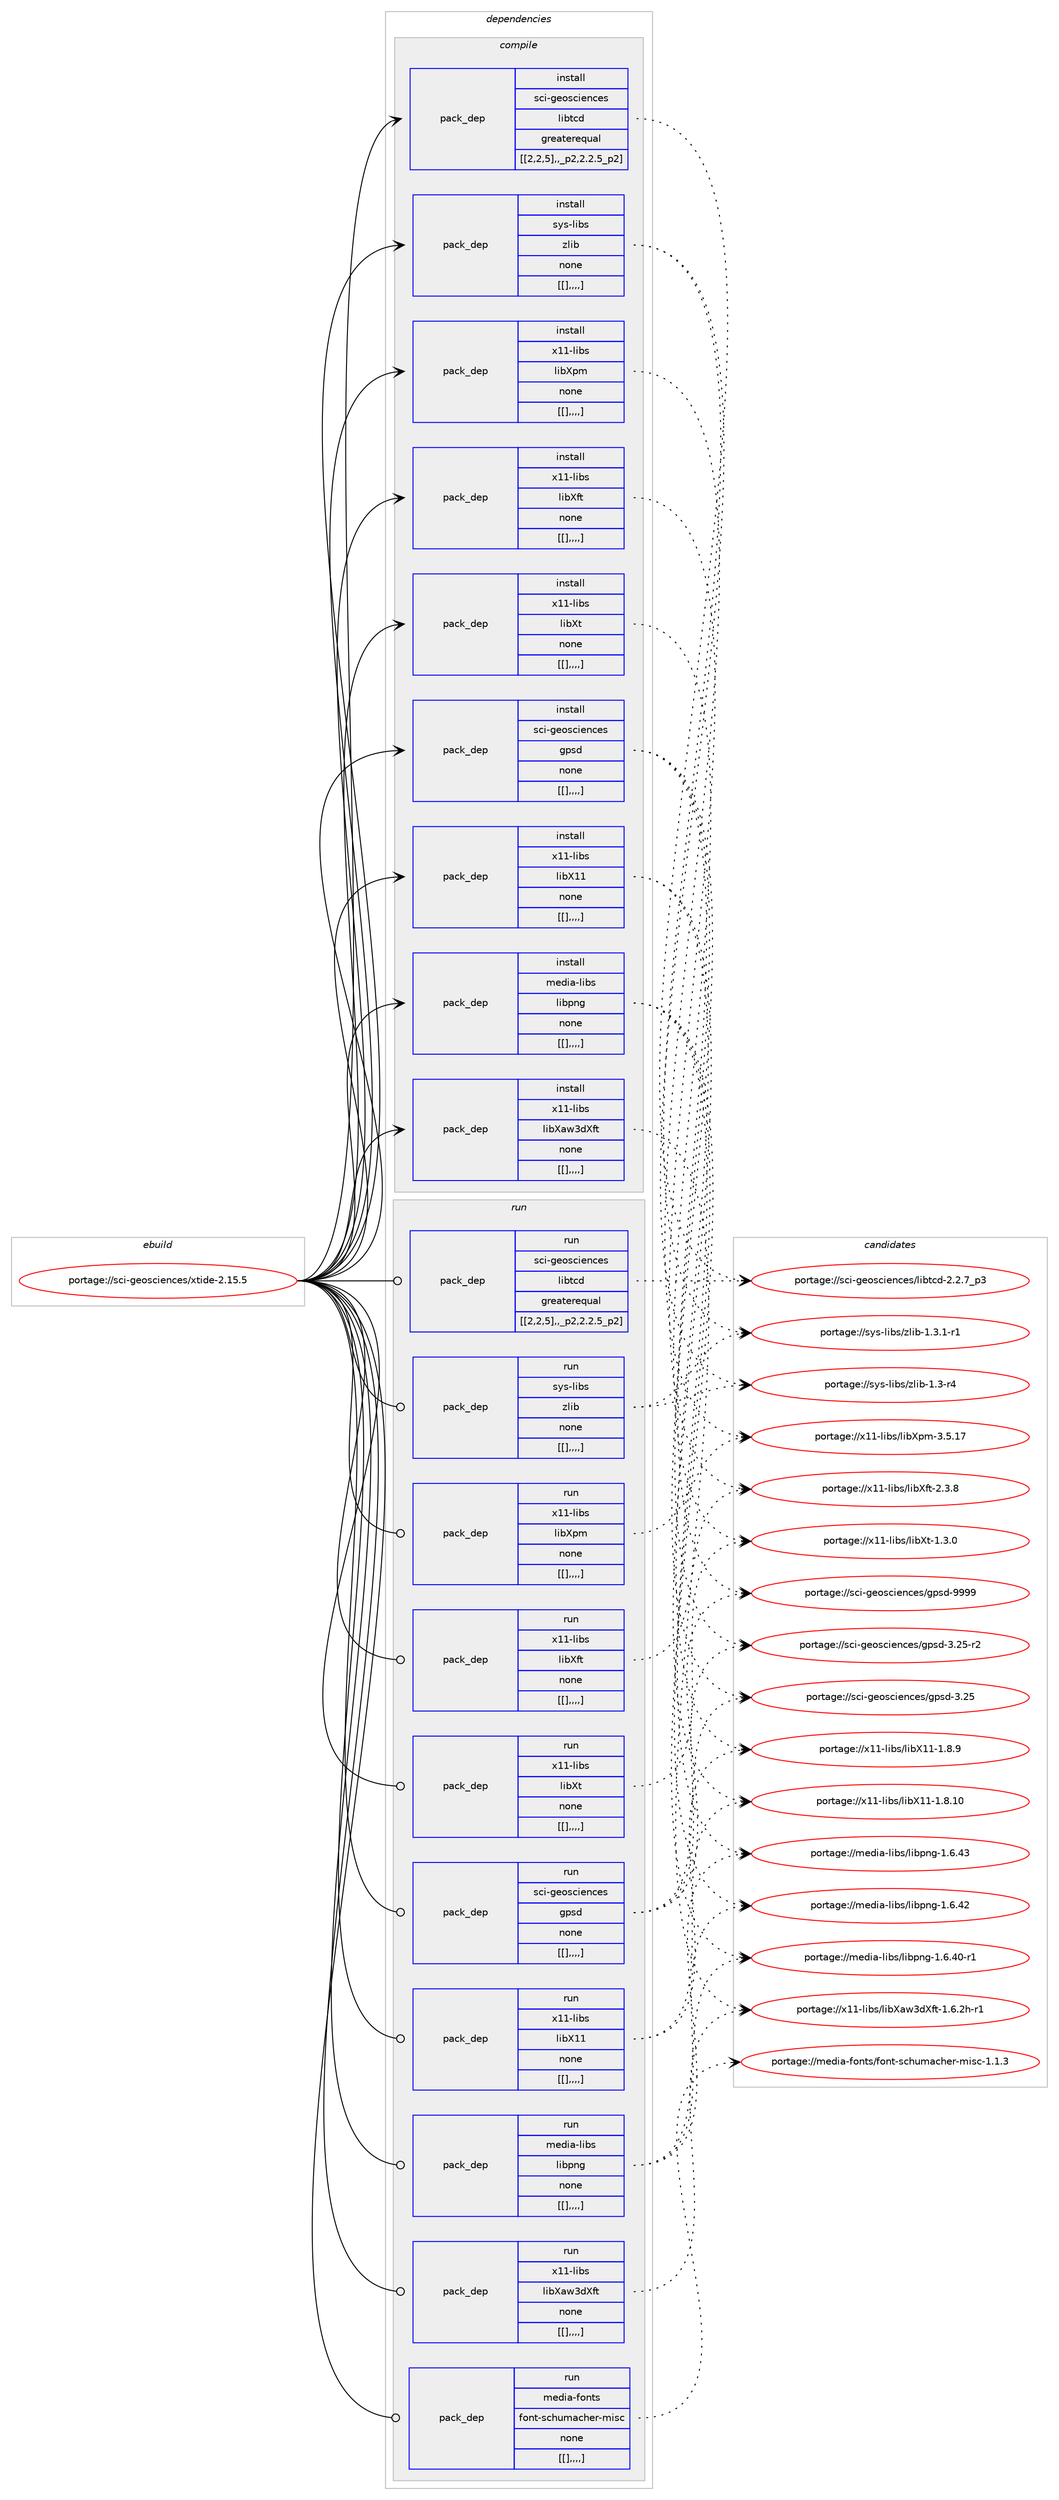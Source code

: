 digraph prolog {

# *************
# Graph options
# *************

newrank=true;
concentrate=true;
compound=true;
graph [rankdir=LR,fontname=Helvetica,fontsize=10,ranksep=1.5];#, ranksep=2.5, nodesep=0.2];
edge  [arrowhead=vee];
node  [fontname=Helvetica,fontsize=10];

# **********
# The ebuild
# **********

subgraph cluster_leftcol {
color=gray;
label=<<i>ebuild</i>>;
id [label="portage://sci-geosciences/xtide-2.15.5", color=red, width=4, href="../sci-geosciences/xtide-2.15.5.svg"];
}

# ****************
# The dependencies
# ****************

subgraph cluster_midcol {
color=gray;
label=<<i>dependencies</i>>;
subgraph cluster_compile {
fillcolor="#eeeeee";
style=filled;
label=<<i>compile</i>>;
subgraph pack302562 {
dependency414608 [label=<<TABLE BORDER="0" CELLBORDER="1" CELLSPACING="0" CELLPADDING="4" WIDTH="220"><TR><TD ROWSPAN="6" CELLPADDING="30">pack_dep</TD></TR><TR><TD WIDTH="110">install</TD></TR><TR><TD>media-libs</TD></TR><TR><TD>libpng</TD></TR><TR><TD>none</TD></TR><TR><TD>[[],,,,]</TD></TR></TABLE>>, shape=none, color=blue];
}
id:e -> dependency414608:w [weight=20,style="solid",arrowhead="vee"];
subgraph pack302563 {
dependency414609 [label=<<TABLE BORDER="0" CELLBORDER="1" CELLSPACING="0" CELLPADDING="4" WIDTH="220"><TR><TD ROWSPAN="6" CELLPADDING="30">pack_dep</TD></TR><TR><TD WIDTH="110">install</TD></TR><TR><TD>sci-geosciences</TD></TR><TR><TD>gpsd</TD></TR><TR><TD>none</TD></TR><TR><TD>[[],,,,]</TD></TR></TABLE>>, shape=none, color=blue];
}
id:e -> dependency414609:w [weight=20,style="solid",arrowhead="vee"];
subgraph pack302564 {
dependency414610 [label=<<TABLE BORDER="0" CELLBORDER="1" CELLSPACING="0" CELLPADDING="4" WIDTH="220"><TR><TD ROWSPAN="6" CELLPADDING="30">pack_dep</TD></TR><TR><TD WIDTH="110">install</TD></TR><TR><TD>sci-geosciences</TD></TR><TR><TD>libtcd</TD></TR><TR><TD>greaterequal</TD></TR><TR><TD>[[2,2,5],,_p2,2.2.5_p2]</TD></TR></TABLE>>, shape=none, color=blue];
}
id:e -> dependency414610:w [weight=20,style="solid",arrowhead="vee"];
subgraph pack302565 {
dependency414611 [label=<<TABLE BORDER="0" CELLBORDER="1" CELLSPACING="0" CELLPADDING="4" WIDTH="220"><TR><TD ROWSPAN="6" CELLPADDING="30">pack_dep</TD></TR><TR><TD WIDTH="110">install</TD></TR><TR><TD>sys-libs</TD></TR><TR><TD>zlib</TD></TR><TR><TD>none</TD></TR><TR><TD>[[],,,,]</TD></TR></TABLE>>, shape=none, color=blue];
}
id:e -> dependency414611:w [weight=20,style="solid",arrowhead="vee"];
subgraph pack302566 {
dependency414612 [label=<<TABLE BORDER="0" CELLBORDER="1" CELLSPACING="0" CELLPADDING="4" WIDTH="220"><TR><TD ROWSPAN="6" CELLPADDING="30">pack_dep</TD></TR><TR><TD WIDTH="110">install</TD></TR><TR><TD>x11-libs</TD></TR><TR><TD>libX11</TD></TR><TR><TD>none</TD></TR><TR><TD>[[],,,,]</TD></TR></TABLE>>, shape=none, color=blue];
}
id:e -> dependency414612:w [weight=20,style="solid",arrowhead="vee"];
subgraph pack302567 {
dependency414613 [label=<<TABLE BORDER="0" CELLBORDER="1" CELLSPACING="0" CELLPADDING="4" WIDTH="220"><TR><TD ROWSPAN="6" CELLPADDING="30">pack_dep</TD></TR><TR><TD WIDTH="110">install</TD></TR><TR><TD>x11-libs</TD></TR><TR><TD>libXaw3dXft</TD></TR><TR><TD>none</TD></TR><TR><TD>[[],,,,]</TD></TR></TABLE>>, shape=none, color=blue];
}
id:e -> dependency414613:w [weight=20,style="solid",arrowhead="vee"];
subgraph pack302568 {
dependency414614 [label=<<TABLE BORDER="0" CELLBORDER="1" CELLSPACING="0" CELLPADDING="4" WIDTH="220"><TR><TD ROWSPAN="6" CELLPADDING="30">pack_dep</TD></TR><TR><TD WIDTH="110">install</TD></TR><TR><TD>x11-libs</TD></TR><TR><TD>libXft</TD></TR><TR><TD>none</TD></TR><TR><TD>[[],,,,]</TD></TR></TABLE>>, shape=none, color=blue];
}
id:e -> dependency414614:w [weight=20,style="solid",arrowhead="vee"];
subgraph pack302569 {
dependency414615 [label=<<TABLE BORDER="0" CELLBORDER="1" CELLSPACING="0" CELLPADDING="4" WIDTH="220"><TR><TD ROWSPAN="6" CELLPADDING="30">pack_dep</TD></TR><TR><TD WIDTH="110">install</TD></TR><TR><TD>x11-libs</TD></TR><TR><TD>libXpm</TD></TR><TR><TD>none</TD></TR><TR><TD>[[],,,,]</TD></TR></TABLE>>, shape=none, color=blue];
}
id:e -> dependency414615:w [weight=20,style="solid",arrowhead="vee"];
subgraph pack302570 {
dependency414616 [label=<<TABLE BORDER="0" CELLBORDER="1" CELLSPACING="0" CELLPADDING="4" WIDTH="220"><TR><TD ROWSPAN="6" CELLPADDING="30">pack_dep</TD></TR><TR><TD WIDTH="110">install</TD></TR><TR><TD>x11-libs</TD></TR><TR><TD>libXt</TD></TR><TR><TD>none</TD></TR><TR><TD>[[],,,,]</TD></TR></TABLE>>, shape=none, color=blue];
}
id:e -> dependency414616:w [weight=20,style="solid",arrowhead="vee"];
}
subgraph cluster_compileandrun {
fillcolor="#eeeeee";
style=filled;
label=<<i>compile and run</i>>;
}
subgraph cluster_run {
fillcolor="#eeeeee";
style=filled;
label=<<i>run</i>>;
subgraph pack302571 {
dependency414617 [label=<<TABLE BORDER="0" CELLBORDER="1" CELLSPACING="0" CELLPADDING="4" WIDTH="220"><TR><TD ROWSPAN="6" CELLPADDING="30">pack_dep</TD></TR><TR><TD WIDTH="110">run</TD></TR><TR><TD>media-fonts</TD></TR><TR><TD>font-schumacher-misc</TD></TR><TR><TD>none</TD></TR><TR><TD>[[],,,,]</TD></TR></TABLE>>, shape=none, color=blue];
}
id:e -> dependency414617:w [weight=20,style="solid",arrowhead="odot"];
subgraph pack302572 {
dependency414618 [label=<<TABLE BORDER="0" CELLBORDER="1" CELLSPACING="0" CELLPADDING="4" WIDTH="220"><TR><TD ROWSPAN="6" CELLPADDING="30">pack_dep</TD></TR><TR><TD WIDTH="110">run</TD></TR><TR><TD>media-libs</TD></TR><TR><TD>libpng</TD></TR><TR><TD>none</TD></TR><TR><TD>[[],,,,]</TD></TR></TABLE>>, shape=none, color=blue];
}
id:e -> dependency414618:w [weight=20,style="solid",arrowhead="odot"];
subgraph pack302573 {
dependency414619 [label=<<TABLE BORDER="0" CELLBORDER="1" CELLSPACING="0" CELLPADDING="4" WIDTH="220"><TR><TD ROWSPAN="6" CELLPADDING="30">pack_dep</TD></TR><TR><TD WIDTH="110">run</TD></TR><TR><TD>sci-geosciences</TD></TR><TR><TD>gpsd</TD></TR><TR><TD>none</TD></TR><TR><TD>[[],,,,]</TD></TR></TABLE>>, shape=none, color=blue];
}
id:e -> dependency414619:w [weight=20,style="solid",arrowhead="odot"];
subgraph pack302574 {
dependency414620 [label=<<TABLE BORDER="0" CELLBORDER="1" CELLSPACING="0" CELLPADDING="4" WIDTH="220"><TR><TD ROWSPAN="6" CELLPADDING="30">pack_dep</TD></TR><TR><TD WIDTH="110">run</TD></TR><TR><TD>sci-geosciences</TD></TR><TR><TD>libtcd</TD></TR><TR><TD>greaterequal</TD></TR><TR><TD>[[2,2,5],,_p2,2.2.5_p2]</TD></TR></TABLE>>, shape=none, color=blue];
}
id:e -> dependency414620:w [weight=20,style="solid",arrowhead="odot"];
subgraph pack302575 {
dependency414621 [label=<<TABLE BORDER="0" CELLBORDER="1" CELLSPACING="0" CELLPADDING="4" WIDTH="220"><TR><TD ROWSPAN="6" CELLPADDING="30">pack_dep</TD></TR><TR><TD WIDTH="110">run</TD></TR><TR><TD>sys-libs</TD></TR><TR><TD>zlib</TD></TR><TR><TD>none</TD></TR><TR><TD>[[],,,,]</TD></TR></TABLE>>, shape=none, color=blue];
}
id:e -> dependency414621:w [weight=20,style="solid",arrowhead="odot"];
subgraph pack302576 {
dependency414622 [label=<<TABLE BORDER="0" CELLBORDER="1" CELLSPACING="0" CELLPADDING="4" WIDTH="220"><TR><TD ROWSPAN="6" CELLPADDING="30">pack_dep</TD></TR><TR><TD WIDTH="110">run</TD></TR><TR><TD>x11-libs</TD></TR><TR><TD>libX11</TD></TR><TR><TD>none</TD></TR><TR><TD>[[],,,,]</TD></TR></TABLE>>, shape=none, color=blue];
}
id:e -> dependency414622:w [weight=20,style="solid",arrowhead="odot"];
subgraph pack302577 {
dependency414623 [label=<<TABLE BORDER="0" CELLBORDER="1" CELLSPACING="0" CELLPADDING="4" WIDTH="220"><TR><TD ROWSPAN="6" CELLPADDING="30">pack_dep</TD></TR><TR><TD WIDTH="110">run</TD></TR><TR><TD>x11-libs</TD></TR><TR><TD>libXaw3dXft</TD></TR><TR><TD>none</TD></TR><TR><TD>[[],,,,]</TD></TR></TABLE>>, shape=none, color=blue];
}
id:e -> dependency414623:w [weight=20,style="solid",arrowhead="odot"];
subgraph pack302578 {
dependency414624 [label=<<TABLE BORDER="0" CELLBORDER="1" CELLSPACING="0" CELLPADDING="4" WIDTH="220"><TR><TD ROWSPAN="6" CELLPADDING="30">pack_dep</TD></TR><TR><TD WIDTH="110">run</TD></TR><TR><TD>x11-libs</TD></TR><TR><TD>libXft</TD></TR><TR><TD>none</TD></TR><TR><TD>[[],,,,]</TD></TR></TABLE>>, shape=none, color=blue];
}
id:e -> dependency414624:w [weight=20,style="solid",arrowhead="odot"];
subgraph pack302579 {
dependency414625 [label=<<TABLE BORDER="0" CELLBORDER="1" CELLSPACING="0" CELLPADDING="4" WIDTH="220"><TR><TD ROWSPAN="6" CELLPADDING="30">pack_dep</TD></TR><TR><TD WIDTH="110">run</TD></TR><TR><TD>x11-libs</TD></TR><TR><TD>libXpm</TD></TR><TR><TD>none</TD></TR><TR><TD>[[],,,,]</TD></TR></TABLE>>, shape=none, color=blue];
}
id:e -> dependency414625:w [weight=20,style="solid",arrowhead="odot"];
subgraph pack302580 {
dependency414626 [label=<<TABLE BORDER="0" CELLBORDER="1" CELLSPACING="0" CELLPADDING="4" WIDTH="220"><TR><TD ROWSPAN="6" CELLPADDING="30">pack_dep</TD></TR><TR><TD WIDTH="110">run</TD></TR><TR><TD>x11-libs</TD></TR><TR><TD>libXt</TD></TR><TR><TD>none</TD></TR><TR><TD>[[],,,,]</TD></TR></TABLE>>, shape=none, color=blue];
}
id:e -> dependency414626:w [weight=20,style="solid",arrowhead="odot"];
}
}

# **************
# The candidates
# **************

subgraph cluster_choices {
rank=same;
color=gray;
label=<<i>candidates</i>>;

subgraph choice302562 {
color=black;
nodesep=1;
choice109101100105974510810598115471081059811211010345494654465251 [label="portage://media-libs/libpng-1.6.43", color=red, width=4,href="../media-libs/libpng-1.6.43.svg"];
choice109101100105974510810598115471081059811211010345494654465250 [label="portage://media-libs/libpng-1.6.42", color=red, width=4,href="../media-libs/libpng-1.6.42.svg"];
choice1091011001059745108105981154710810598112110103454946544652484511449 [label="portage://media-libs/libpng-1.6.40-r1", color=red, width=4,href="../media-libs/libpng-1.6.40-r1.svg"];
dependency414608:e -> choice109101100105974510810598115471081059811211010345494654465251:w [style=dotted,weight="100"];
dependency414608:e -> choice109101100105974510810598115471081059811211010345494654465250:w [style=dotted,weight="100"];
dependency414608:e -> choice1091011001059745108105981154710810598112110103454946544652484511449:w [style=dotted,weight="100"];
}
subgraph choice302563 {
color=black;
nodesep=1;
choice11599105451031011111159910510111099101115471031121151004557575757 [label="portage://sci-geosciences/gpsd-9999", color=red, width=4,href="../sci-geosciences/gpsd-9999.svg"];
choice115991054510310111111599105101110991011154710311211510045514650534511450 [label="portage://sci-geosciences/gpsd-3.25-r2", color=red, width=4,href="../sci-geosciences/gpsd-3.25-r2.svg"];
choice11599105451031011111159910510111099101115471031121151004551465053 [label="portage://sci-geosciences/gpsd-3.25", color=red, width=4,href="../sci-geosciences/gpsd-3.25.svg"];
dependency414609:e -> choice11599105451031011111159910510111099101115471031121151004557575757:w [style=dotted,weight="100"];
dependency414609:e -> choice115991054510310111111599105101110991011154710311211510045514650534511450:w [style=dotted,weight="100"];
dependency414609:e -> choice11599105451031011111159910510111099101115471031121151004551465053:w [style=dotted,weight="100"];
}
subgraph choice302564 {
color=black;
nodesep=1;
choice115991054510310111111599105101110991011154710810598116991004550465046559511251 [label="portage://sci-geosciences/libtcd-2.2.7_p3", color=red, width=4,href="../sci-geosciences/libtcd-2.2.7_p3.svg"];
dependency414610:e -> choice115991054510310111111599105101110991011154710810598116991004550465046559511251:w [style=dotted,weight="100"];
}
subgraph choice302565 {
color=black;
nodesep=1;
choice115121115451081059811547122108105984549465146494511449 [label="portage://sys-libs/zlib-1.3.1-r1", color=red, width=4,href="../sys-libs/zlib-1.3.1-r1.svg"];
choice11512111545108105981154712210810598454946514511452 [label="portage://sys-libs/zlib-1.3-r4", color=red, width=4,href="../sys-libs/zlib-1.3-r4.svg"];
dependency414611:e -> choice115121115451081059811547122108105984549465146494511449:w [style=dotted,weight="100"];
dependency414611:e -> choice11512111545108105981154712210810598454946514511452:w [style=dotted,weight="100"];
}
subgraph choice302566 {
color=black;
nodesep=1;
choice12049494510810598115471081059888494945494656464948 [label="portage://x11-libs/libX11-1.8.10", color=red, width=4,href="../x11-libs/libX11-1.8.10.svg"];
choice120494945108105981154710810598884949454946564657 [label="portage://x11-libs/libX11-1.8.9", color=red, width=4,href="../x11-libs/libX11-1.8.9.svg"];
dependency414612:e -> choice12049494510810598115471081059888494945494656464948:w [style=dotted,weight="100"];
dependency414612:e -> choice120494945108105981154710810598884949454946564657:w [style=dotted,weight="100"];
}
subgraph choice302567 {
color=black;
nodesep=1;
choice120494945108105981154710810598889711951100881021164549465446501044511449 [label="portage://x11-libs/libXaw3dXft-1.6.2h-r1", color=red, width=4,href="../x11-libs/libXaw3dXft-1.6.2h-r1.svg"];
dependency414613:e -> choice120494945108105981154710810598889711951100881021164549465446501044511449:w [style=dotted,weight="100"];
}
subgraph choice302568 {
color=black;
nodesep=1;
choice12049494510810598115471081059888102116455046514656 [label="portage://x11-libs/libXft-2.3.8", color=red, width=4,href="../x11-libs/libXft-2.3.8.svg"];
dependency414614:e -> choice12049494510810598115471081059888102116455046514656:w [style=dotted,weight="100"];
}
subgraph choice302569 {
color=black;
nodesep=1;
choice1204949451081059811547108105988811210945514653464955 [label="portage://x11-libs/libXpm-3.5.17", color=red, width=4,href="../x11-libs/libXpm-3.5.17.svg"];
dependency414615:e -> choice1204949451081059811547108105988811210945514653464955:w [style=dotted,weight="100"];
}
subgraph choice302570 {
color=black;
nodesep=1;
choice12049494510810598115471081059888116454946514648 [label="portage://x11-libs/libXt-1.3.0", color=red, width=4,href="../x11-libs/libXt-1.3.0.svg"];
dependency414616:e -> choice12049494510810598115471081059888116454946514648:w [style=dotted,weight="100"];
}
subgraph choice302571 {
color=black;
nodesep=1;
choice109101100105974510211111011611547102111110116451159910411710997991041011144510910511599454946494651 [label="portage://media-fonts/font-schumacher-misc-1.1.3", color=red, width=4,href="../media-fonts/font-schumacher-misc-1.1.3.svg"];
dependency414617:e -> choice109101100105974510211111011611547102111110116451159910411710997991041011144510910511599454946494651:w [style=dotted,weight="100"];
}
subgraph choice302572 {
color=black;
nodesep=1;
choice109101100105974510810598115471081059811211010345494654465251 [label="portage://media-libs/libpng-1.6.43", color=red, width=4,href="../media-libs/libpng-1.6.43.svg"];
choice109101100105974510810598115471081059811211010345494654465250 [label="portage://media-libs/libpng-1.6.42", color=red, width=4,href="../media-libs/libpng-1.6.42.svg"];
choice1091011001059745108105981154710810598112110103454946544652484511449 [label="portage://media-libs/libpng-1.6.40-r1", color=red, width=4,href="../media-libs/libpng-1.6.40-r1.svg"];
dependency414618:e -> choice109101100105974510810598115471081059811211010345494654465251:w [style=dotted,weight="100"];
dependency414618:e -> choice109101100105974510810598115471081059811211010345494654465250:w [style=dotted,weight="100"];
dependency414618:e -> choice1091011001059745108105981154710810598112110103454946544652484511449:w [style=dotted,weight="100"];
}
subgraph choice302573 {
color=black;
nodesep=1;
choice11599105451031011111159910510111099101115471031121151004557575757 [label="portage://sci-geosciences/gpsd-9999", color=red, width=4,href="../sci-geosciences/gpsd-9999.svg"];
choice115991054510310111111599105101110991011154710311211510045514650534511450 [label="portage://sci-geosciences/gpsd-3.25-r2", color=red, width=4,href="../sci-geosciences/gpsd-3.25-r2.svg"];
choice11599105451031011111159910510111099101115471031121151004551465053 [label="portage://sci-geosciences/gpsd-3.25", color=red, width=4,href="../sci-geosciences/gpsd-3.25.svg"];
dependency414619:e -> choice11599105451031011111159910510111099101115471031121151004557575757:w [style=dotted,weight="100"];
dependency414619:e -> choice115991054510310111111599105101110991011154710311211510045514650534511450:w [style=dotted,weight="100"];
dependency414619:e -> choice11599105451031011111159910510111099101115471031121151004551465053:w [style=dotted,weight="100"];
}
subgraph choice302574 {
color=black;
nodesep=1;
choice115991054510310111111599105101110991011154710810598116991004550465046559511251 [label="portage://sci-geosciences/libtcd-2.2.7_p3", color=red, width=4,href="../sci-geosciences/libtcd-2.2.7_p3.svg"];
dependency414620:e -> choice115991054510310111111599105101110991011154710810598116991004550465046559511251:w [style=dotted,weight="100"];
}
subgraph choice302575 {
color=black;
nodesep=1;
choice115121115451081059811547122108105984549465146494511449 [label="portage://sys-libs/zlib-1.3.1-r1", color=red, width=4,href="../sys-libs/zlib-1.3.1-r1.svg"];
choice11512111545108105981154712210810598454946514511452 [label="portage://sys-libs/zlib-1.3-r4", color=red, width=4,href="../sys-libs/zlib-1.3-r4.svg"];
dependency414621:e -> choice115121115451081059811547122108105984549465146494511449:w [style=dotted,weight="100"];
dependency414621:e -> choice11512111545108105981154712210810598454946514511452:w [style=dotted,weight="100"];
}
subgraph choice302576 {
color=black;
nodesep=1;
choice12049494510810598115471081059888494945494656464948 [label="portage://x11-libs/libX11-1.8.10", color=red, width=4,href="../x11-libs/libX11-1.8.10.svg"];
choice120494945108105981154710810598884949454946564657 [label="portage://x11-libs/libX11-1.8.9", color=red, width=4,href="../x11-libs/libX11-1.8.9.svg"];
dependency414622:e -> choice12049494510810598115471081059888494945494656464948:w [style=dotted,weight="100"];
dependency414622:e -> choice120494945108105981154710810598884949454946564657:w [style=dotted,weight="100"];
}
subgraph choice302577 {
color=black;
nodesep=1;
choice120494945108105981154710810598889711951100881021164549465446501044511449 [label="portage://x11-libs/libXaw3dXft-1.6.2h-r1", color=red, width=4,href="../x11-libs/libXaw3dXft-1.6.2h-r1.svg"];
dependency414623:e -> choice120494945108105981154710810598889711951100881021164549465446501044511449:w [style=dotted,weight="100"];
}
subgraph choice302578 {
color=black;
nodesep=1;
choice12049494510810598115471081059888102116455046514656 [label="portage://x11-libs/libXft-2.3.8", color=red, width=4,href="../x11-libs/libXft-2.3.8.svg"];
dependency414624:e -> choice12049494510810598115471081059888102116455046514656:w [style=dotted,weight="100"];
}
subgraph choice302579 {
color=black;
nodesep=1;
choice1204949451081059811547108105988811210945514653464955 [label="portage://x11-libs/libXpm-3.5.17", color=red, width=4,href="../x11-libs/libXpm-3.5.17.svg"];
dependency414625:e -> choice1204949451081059811547108105988811210945514653464955:w [style=dotted,weight="100"];
}
subgraph choice302580 {
color=black;
nodesep=1;
choice12049494510810598115471081059888116454946514648 [label="portage://x11-libs/libXt-1.3.0", color=red, width=4,href="../x11-libs/libXt-1.3.0.svg"];
dependency414626:e -> choice12049494510810598115471081059888116454946514648:w [style=dotted,weight="100"];
}
}

}
